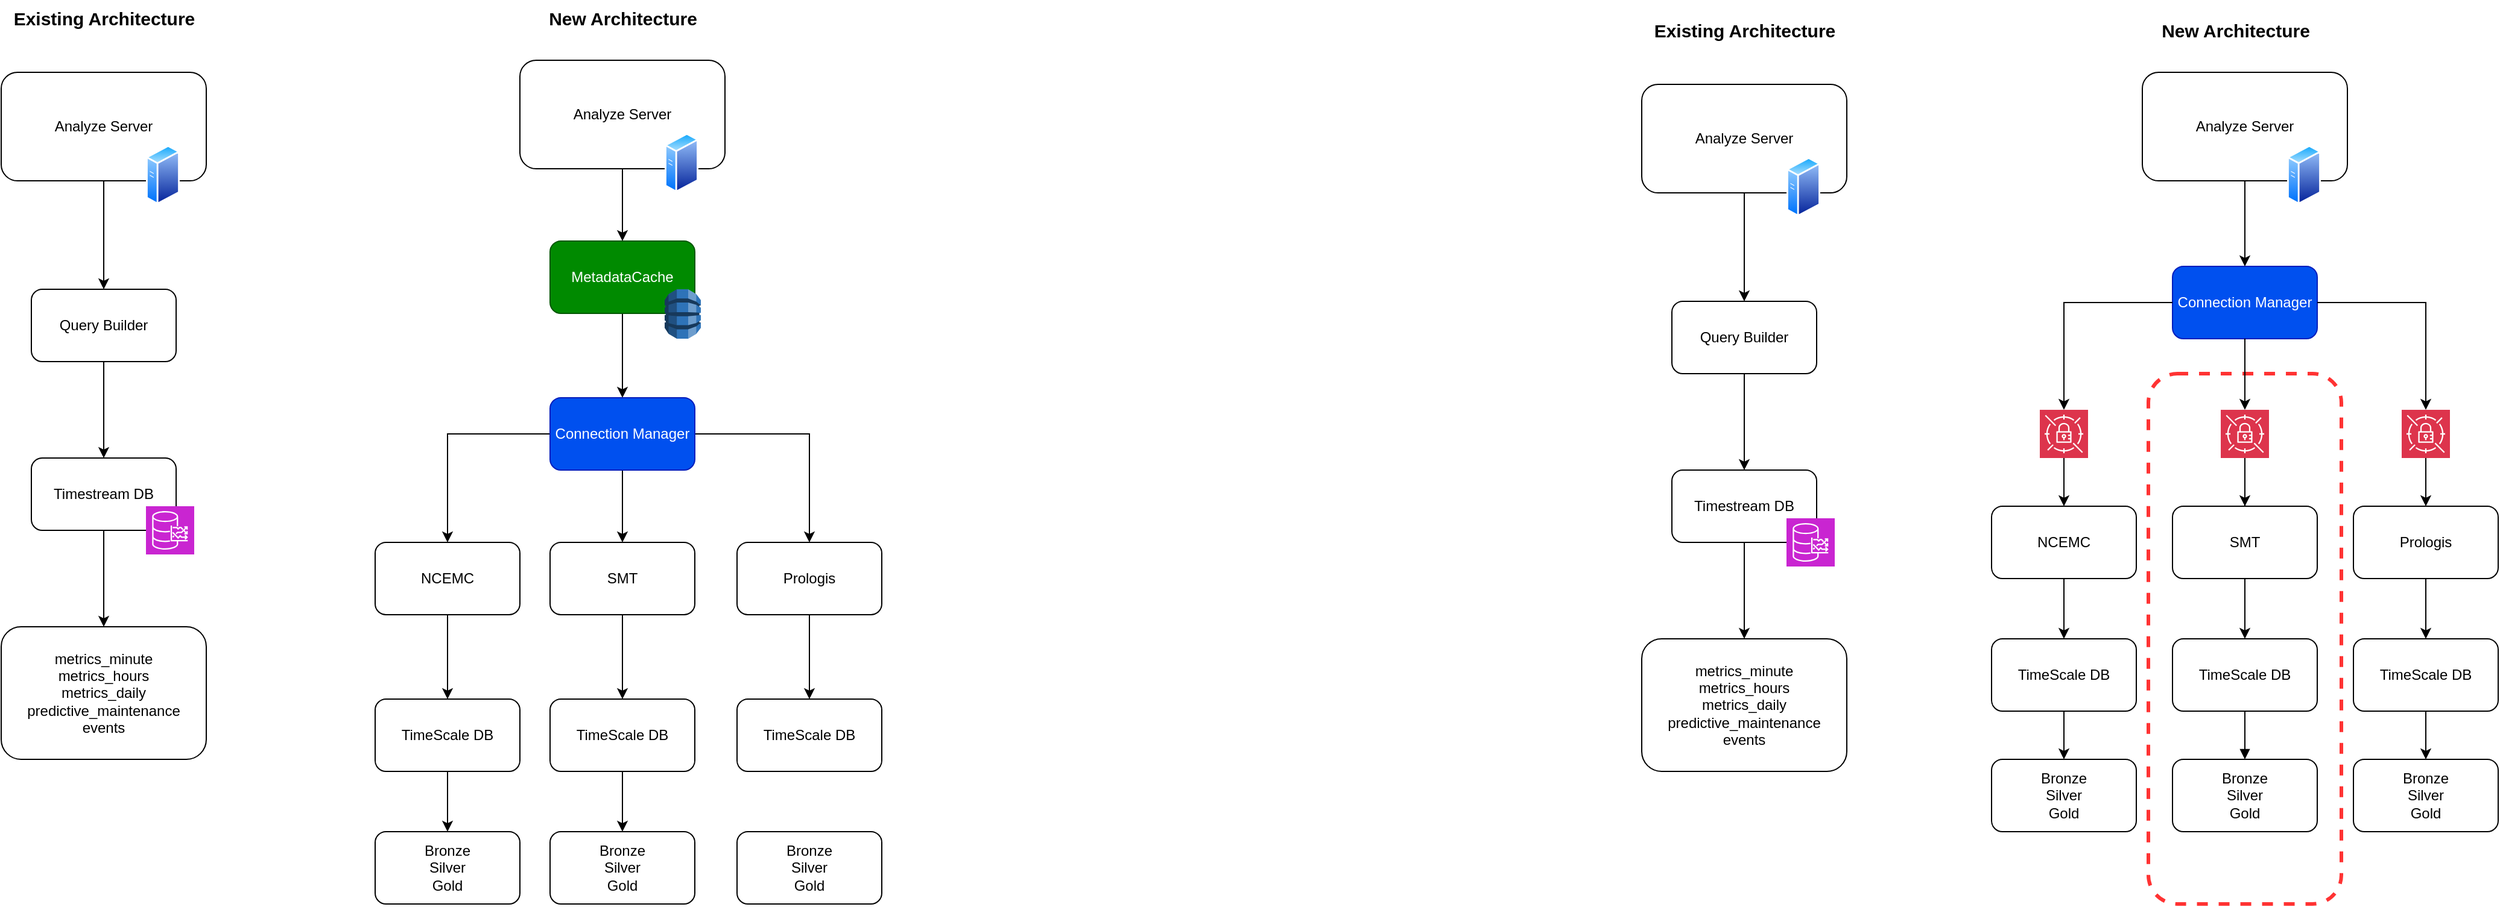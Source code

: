 <mxfile version="28.2.7">
  <diagram name="Page-1" id="WrCyCwR-pwRqmcC4VDPA">
    <mxGraphModel dx="1426" dy="980" grid="1" gridSize="10" guides="1" tooltips="1" connect="1" arrows="1" fold="1" page="1" pageScale="1" pageWidth="850" pageHeight="1100" math="0" shadow="0">
      <root>
        <mxCell id="0" />
        <mxCell id="1" parent="0" />
        <mxCell id="qcs8tJE03QUGFS-U6SH_-119" value="" style="rounded=1;whiteSpace=wrap;html=1;strokeColor=#FF3333;dashed=1;strokeWidth=3;" vertex="1" parent="1">
          <mxGeometry x="1930" y="420" width="160" height="440" as="geometry" />
        </mxCell>
        <mxCell id="qcs8tJE03QUGFS-U6SH_-4" value="" style="group" vertex="1" connectable="0" parent="1">
          <mxGeometry x="150" y="170" width="170" height="110" as="geometry" />
        </mxCell>
        <mxCell id="qcs8tJE03QUGFS-U6SH_-1" value="Analyze Server" style="rounded=1;whiteSpace=wrap;html=1;" vertex="1" parent="qcs8tJE03QUGFS-U6SH_-4">
          <mxGeometry width="170" height="90" as="geometry" />
        </mxCell>
        <mxCell id="qcs8tJE03QUGFS-U6SH_-3" value="" style="image;aspect=fixed;perimeter=ellipsePerimeter;html=1;align=center;shadow=0;dashed=0;spacingTop=3;image=img/lib/active_directory/generic_server.svg;" vertex="1" parent="qcs8tJE03QUGFS-U6SH_-4">
          <mxGeometry x="120" y="60" width="28.0" height="50" as="geometry" />
        </mxCell>
        <mxCell id="qcs8tJE03QUGFS-U6SH_-8" value="" style="edgeStyle=orthogonalEdgeStyle;rounded=0;orthogonalLoop=1;jettySize=auto;html=1;" edge="1" parent="1" source="qcs8tJE03QUGFS-U6SH_-5" target="qcs8tJE03QUGFS-U6SH_-7">
          <mxGeometry relative="1" as="geometry" />
        </mxCell>
        <mxCell id="qcs8tJE03QUGFS-U6SH_-5" value="Query Builder" style="whiteSpace=wrap;html=1;rounded=1;" vertex="1" parent="1">
          <mxGeometry x="175" y="350" width="120" height="60" as="geometry" />
        </mxCell>
        <mxCell id="qcs8tJE03QUGFS-U6SH_-6" value="" style="edgeStyle=orthogonalEdgeStyle;rounded=0;orthogonalLoop=1;jettySize=auto;html=1;" edge="1" parent="1" source="qcs8tJE03QUGFS-U6SH_-1" target="qcs8tJE03QUGFS-U6SH_-5">
          <mxGeometry relative="1" as="geometry" />
        </mxCell>
        <mxCell id="qcs8tJE03QUGFS-U6SH_-38" value="" style="edgeStyle=orthogonalEdgeStyle;rounded=0;orthogonalLoop=1;jettySize=auto;html=1;" edge="1" parent="1" source="qcs8tJE03QUGFS-U6SH_-7" target="qcs8tJE03QUGFS-U6SH_-37">
          <mxGeometry relative="1" as="geometry" />
        </mxCell>
        <mxCell id="qcs8tJE03QUGFS-U6SH_-7" value="Timestream DB" style="whiteSpace=wrap;html=1;rounded=1;" vertex="1" parent="1">
          <mxGeometry x="175" y="490" width="120" height="60" as="geometry" />
        </mxCell>
        <mxCell id="qcs8tJE03QUGFS-U6SH_-9" value="" style="sketch=0;points=[[0,0,0],[0.25,0,0],[0.5,0,0],[0.75,0,0],[1,0,0],[0,1,0],[0.25,1,0],[0.5,1,0],[0.75,1,0],[1,1,0],[0,0.25,0],[0,0.5,0],[0,0.75,0],[1,0.25,0],[1,0.5,0],[1,0.75,0]];outlineConnect=0;fontColor=#232F3E;fillColor=#C925D1;strokeColor=#ffffff;dashed=0;verticalLabelPosition=bottom;verticalAlign=top;align=center;html=1;fontSize=12;fontStyle=0;aspect=fixed;shape=mxgraph.aws4.resourceIcon;resIcon=mxgraph.aws4.timestream;" vertex="1" parent="1">
          <mxGeometry x="270" y="530" width="40" height="40" as="geometry" />
        </mxCell>
        <mxCell id="qcs8tJE03QUGFS-U6SH_-12" value="&lt;b&gt;&lt;font style=&quot;font-size: 15px;&quot;&gt;Existing Architecture&lt;/font&gt;&lt;/b&gt;" style="text;html=1;whiteSpace=wrap;strokeColor=none;fillColor=none;align=center;verticalAlign=middle;rounded=0;" vertex="1" parent="1">
          <mxGeometry x="157.5" y="110" width="155" height="30" as="geometry" />
        </mxCell>
        <mxCell id="qcs8tJE03QUGFS-U6SH_-14" value="" style="group" vertex="1" connectable="0" parent="1">
          <mxGeometry x="580" y="160" width="170" height="110" as="geometry" />
        </mxCell>
        <mxCell id="qcs8tJE03QUGFS-U6SH_-15" value="Analyze Server" style="rounded=1;whiteSpace=wrap;html=1;" vertex="1" parent="qcs8tJE03QUGFS-U6SH_-14">
          <mxGeometry width="170" height="90" as="geometry" />
        </mxCell>
        <mxCell id="qcs8tJE03QUGFS-U6SH_-16" value="" style="image;aspect=fixed;perimeter=ellipsePerimeter;html=1;align=center;shadow=0;dashed=0;spacingTop=3;image=img/lib/active_directory/generic_server.svg;" vertex="1" parent="qcs8tJE03QUGFS-U6SH_-14">
          <mxGeometry x="120" y="60" width="28.0" height="50" as="geometry" />
        </mxCell>
        <mxCell id="qcs8tJE03QUGFS-U6SH_-22" value="" style="edgeStyle=orthogonalEdgeStyle;rounded=0;orthogonalLoop=1;jettySize=auto;html=1;" edge="1" parent="1" source="qcs8tJE03QUGFS-U6SH_-19" target="qcs8tJE03QUGFS-U6SH_-21">
          <mxGeometry relative="1" as="geometry" />
        </mxCell>
        <mxCell id="qcs8tJE03QUGFS-U6SH_-19" value="MetadataCache" style="whiteSpace=wrap;html=1;rounded=1;fillColor=#008a00;fontColor=#ffffff;strokeColor=#005700;" vertex="1" parent="1">
          <mxGeometry x="605" y="310" width="120" height="60" as="geometry" />
        </mxCell>
        <mxCell id="qcs8tJE03QUGFS-U6SH_-20" value="" style="edgeStyle=orthogonalEdgeStyle;rounded=0;orthogonalLoop=1;jettySize=auto;html=1;" edge="1" parent="1" source="qcs8tJE03QUGFS-U6SH_-15" target="qcs8tJE03QUGFS-U6SH_-19">
          <mxGeometry relative="1" as="geometry" />
        </mxCell>
        <mxCell id="qcs8tJE03QUGFS-U6SH_-24" value="" style="edgeStyle=orthogonalEdgeStyle;rounded=0;orthogonalLoop=1;jettySize=auto;html=1;" edge="1" parent="1" source="qcs8tJE03QUGFS-U6SH_-21" target="qcs8tJE03QUGFS-U6SH_-23">
          <mxGeometry relative="1" as="geometry" />
        </mxCell>
        <mxCell id="qcs8tJE03QUGFS-U6SH_-26" value="" style="edgeStyle=orthogonalEdgeStyle;rounded=0;orthogonalLoop=1;jettySize=auto;html=1;" edge="1" parent="1" source="qcs8tJE03QUGFS-U6SH_-21" target="qcs8tJE03QUGFS-U6SH_-25">
          <mxGeometry relative="1" as="geometry" />
        </mxCell>
        <mxCell id="qcs8tJE03QUGFS-U6SH_-28" value="" style="edgeStyle=orthogonalEdgeStyle;rounded=0;orthogonalLoop=1;jettySize=auto;html=1;" edge="1" parent="1" source="qcs8tJE03QUGFS-U6SH_-21" target="qcs8tJE03QUGFS-U6SH_-27">
          <mxGeometry relative="1" as="geometry" />
        </mxCell>
        <mxCell id="qcs8tJE03QUGFS-U6SH_-21" value="Connection Manager" style="whiteSpace=wrap;html=1;rounded=1;fillColor=#0050ef;fontColor=#ffffff;strokeColor=#001DBC;" vertex="1" parent="1">
          <mxGeometry x="605" y="440" width="120" height="60" as="geometry" />
        </mxCell>
        <mxCell id="qcs8tJE03QUGFS-U6SH_-30" value="" style="edgeStyle=orthogonalEdgeStyle;rounded=0;orthogonalLoop=1;jettySize=auto;html=1;" edge="1" parent="1" source="qcs8tJE03QUGFS-U6SH_-23" target="qcs8tJE03QUGFS-U6SH_-29">
          <mxGeometry relative="1" as="geometry" />
        </mxCell>
        <mxCell id="qcs8tJE03QUGFS-U6SH_-23" value="SMT" style="whiteSpace=wrap;html=1;rounded=1;" vertex="1" parent="1">
          <mxGeometry x="605" y="560" width="120" height="60" as="geometry" />
        </mxCell>
        <mxCell id="qcs8tJE03QUGFS-U6SH_-32" value="" style="edgeStyle=orthogonalEdgeStyle;rounded=0;orthogonalLoop=1;jettySize=auto;html=1;" edge="1" parent="1" source="qcs8tJE03QUGFS-U6SH_-25" target="qcs8tJE03QUGFS-U6SH_-31">
          <mxGeometry relative="1" as="geometry" />
        </mxCell>
        <mxCell id="qcs8tJE03QUGFS-U6SH_-25" value="NCEMC" style="whiteSpace=wrap;html=1;rounded=1;" vertex="1" parent="1">
          <mxGeometry x="460" y="560" width="120" height="60" as="geometry" />
        </mxCell>
        <mxCell id="qcs8tJE03QUGFS-U6SH_-34" value="" style="edgeStyle=orthogonalEdgeStyle;rounded=0;orthogonalLoop=1;jettySize=auto;html=1;" edge="1" parent="1" source="qcs8tJE03QUGFS-U6SH_-27" target="qcs8tJE03QUGFS-U6SH_-33">
          <mxGeometry relative="1" as="geometry" />
        </mxCell>
        <mxCell id="qcs8tJE03QUGFS-U6SH_-27" value="Prologis" style="whiteSpace=wrap;html=1;rounded=1;" vertex="1" parent="1">
          <mxGeometry x="760" y="560" width="120" height="60" as="geometry" />
        </mxCell>
        <mxCell id="qcs8tJE03QUGFS-U6SH_-45" value="" style="edgeStyle=orthogonalEdgeStyle;rounded=0;orthogonalLoop=1;jettySize=auto;html=1;" edge="1" parent="1" source="qcs8tJE03QUGFS-U6SH_-29" target="qcs8tJE03QUGFS-U6SH_-43">
          <mxGeometry relative="1" as="geometry" />
        </mxCell>
        <mxCell id="qcs8tJE03QUGFS-U6SH_-29" value="TimeScale DB" style="whiteSpace=wrap;html=1;rounded=1;" vertex="1" parent="1">
          <mxGeometry x="605" y="690" width="120" height="60" as="geometry" />
        </mxCell>
        <mxCell id="qcs8tJE03QUGFS-U6SH_-42" value="" style="edgeStyle=orthogonalEdgeStyle;rounded=0;orthogonalLoop=1;jettySize=auto;html=1;" edge="1" parent="1" source="qcs8tJE03QUGFS-U6SH_-31" target="qcs8tJE03QUGFS-U6SH_-41">
          <mxGeometry relative="1" as="geometry" />
        </mxCell>
        <mxCell id="qcs8tJE03QUGFS-U6SH_-31" value="TimeScale DB" style="whiteSpace=wrap;html=1;rounded=1;" vertex="1" parent="1">
          <mxGeometry x="460" y="690" width="120" height="60" as="geometry" />
        </mxCell>
        <mxCell id="qcs8tJE03QUGFS-U6SH_-33" value="TimeScale DB" style="whiteSpace=wrap;html=1;rounded=1;" vertex="1" parent="1">
          <mxGeometry x="760" y="690" width="120" height="60" as="geometry" />
        </mxCell>
        <mxCell id="qcs8tJE03QUGFS-U6SH_-35" value="" style="outlineConnect=0;dashed=0;verticalLabelPosition=bottom;verticalAlign=top;align=center;html=1;shape=mxgraph.aws3.dynamo_db;fillColor=#2E73B8;gradientColor=none;" vertex="1" parent="1">
          <mxGeometry x="700" y="350" width="30" height="41" as="geometry" />
        </mxCell>
        <mxCell id="qcs8tJE03QUGFS-U6SH_-36" value="&lt;b&gt;&lt;font style=&quot;font-size: 15px;&quot;&gt;New Architecture&lt;/font&gt;&lt;/b&gt;" style="text;html=1;whiteSpace=wrap;strokeColor=none;fillColor=none;align=center;verticalAlign=middle;rounded=0;" vertex="1" parent="1">
          <mxGeometry x="587.5" y="110" width="155" height="30" as="geometry" />
        </mxCell>
        <mxCell id="qcs8tJE03QUGFS-U6SH_-37" value="metrics_minute&lt;div&gt;&lt;span style=&quot;background-color: transparent; color: light-dark(rgb(0, 0, 0), rgb(255, 255, 255));&quot;&gt;metrics_hours&lt;/span&gt;&lt;div&gt;metrics_daily&lt;/div&gt;&lt;div&gt;predictive_maintenance&lt;/div&gt;&lt;div&gt;events&lt;/div&gt;&lt;/div&gt;" style="whiteSpace=wrap;html=1;rounded=1;" vertex="1" parent="1">
          <mxGeometry x="150" y="630" width="170" height="110" as="geometry" />
        </mxCell>
        <mxCell id="qcs8tJE03QUGFS-U6SH_-41" value="Bronze&lt;div&gt;Silver&lt;/div&gt;&lt;div&gt;Gold&lt;/div&gt;" style="whiteSpace=wrap;html=1;rounded=1;" vertex="1" parent="1">
          <mxGeometry x="460" y="800" width="120" height="60" as="geometry" />
        </mxCell>
        <mxCell id="qcs8tJE03QUGFS-U6SH_-43" value="Bronze&lt;div&gt;Silver&lt;/div&gt;&lt;div&gt;Gold&lt;/div&gt;" style="whiteSpace=wrap;html=1;rounded=1;" vertex="1" parent="1">
          <mxGeometry x="605" y="800" width="120" height="60" as="geometry" />
        </mxCell>
        <mxCell id="qcs8tJE03QUGFS-U6SH_-44" value="Bronze&lt;div&gt;Silver&lt;/div&gt;&lt;div&gt;Gold&lt;/div&gt;" style="whiteSpace=wrap;html=1;rounded=1;" vertex="1" parent="1">
          <mxGeometry x="760" y="800" width="120" height="60" as="geometry" />
        </mxCell>
        <mxCell id="qcs8tJE03QUGFS-U6SH_-84" value="" style="group" vertex="1" connectable="0" parent="1">
          <mxGeometry x="1925" y="170" width="170" height="110" as="geometry" />
        </mxCell>
        <mxCell id="qcs8tJE03QUGFS-U6SH_-85" value="Analyze Server" style="rounded=1;whiteSpace=wrap;html=1;" vertex="1" parent="qcs8tJE03QUGFS-U6SH_-84">
          <mxGeometry width="170" height="90" as="geometry" />
        </mxCell>
        <mxCell id="qcs8tJE03QUGFS-U6SH_-86" value="" style="image;aspect=fixed;perimeter=ellipsePerimeter;html=1;align=center;shadow=0;dashed=0;spacingTop=3;image=img/lib/active_directory/generic_server.svg;" vertex="1" parent="qcs8tJE03QUGFS-U6SH_-84">
          <mxGeometry x="120" y="60" width="28.0" height="50" as="geometry" />
        </mxCell>
        <mxCell id="qcs8tJE03QUGFS-U6SH_-88" value="" style="edgeStyle=orthogonalEdgeStyle;rounded=0;orthogonalLoop=1;jettySize=auto;html=1;" edge="1" parent="1" source="qcs8tJE03QUGFS-U6SH_-110" target="qcs8tJE03QUGFS-U6SH_-93">
          <mxGeometry relative="1" as="geometry" />
        </mxCell>
        <mxCell id="qcs8tJE03QUGFS-U6SH_-89" value="" style="edgeStyle=orthogonalEdgeStyle;rounded=0;orthogonalLoop=1;jettySize=auto;html=1;" edge="1" parent="1" source="qcs8tJE03QUGFS-U6SH_-108" target="qcs8tJE03QUGFS-U6SH_-95">
          <mxGeometry relative="1" as="geometry" />
        </mxCell>
        <mxCell id="qcs8tJE03QUGFS-U6SH_-90" value="" style="edgeStyle=orthogonalEdgeStyle;rounded=0;orthogonalLoop=1;jettySize=auto;html=1;" edge="1" parent="1" source="qcs8tJE03QUGFS-U6SH_-112" target="qcs8tJE03QUGFS-U6SH_-97">
          <mxGeometry relative="1" as="geometry" />
        </mxCell>
        <mxCell id="qcs8tJE03QUGFS-U6SH_-91" value="Connection Manager" style="whiteSpace=wrap;html=1;rounded=1;fillColor=#0050ef;fontColor=#ffffff;strokeColor=#001DBC;" vertex="1" parent="1">
          <mxGeometry x="1950" y="331" width="120" height="60" as="geometry" />
        </mxCell>
        <mxCell id="qcs8tJE03QUGFS-U6SH_-92" value="" style="edgeStyle=orthogonalEdgeStyle;rounded=0;orthogonalLoop=1;jettySize=auto;html=1;" edge="1" parent="1" source="qcs8tJE03QUGFS-U6SH_-93" target="qcs8tJE03QUGFS-U6SH_-99">
          <mxGeometry relative="1" as="geometry" />
        </mxCell>
        <mxCell id="qcs8tJE03QUGFS-U6SH_-118" value="" style="edgeStyle=orthogonalEdgeStyle;rounded=0;orthogonalLoop=1;jettySize=auto;html=1;shape=wire;dashed=1;startArrow=none;startFill=0;endArrow=none;endFill=0;" edge="1" parent="1" source="qcs8tJE03QUGFS-U6SH_-93" target="qcs8tJE03QUGFS-U6SH_-110">
          <mxGeometry relative="1" as="geometry" />
        </mxCell>
        <mxCell id="qcs8tJE03QUGFS-U6SH_-93" value="SMT" style="whiteSpace=wrap;html=1;rounded=1;" vertex="1" parent="1">
          <mxGeometry x="1950" y="530" width="120" height="60" as="geometry" />
        </mxCell>
        <mxCell id="qcs8tJE03QUGFS-U6SH_-94" value="" style="edgeStyle=orthogonalEdgeStyle;rounded=0;orthogonalLoop=1;jettySize=auto;html=1;" edge="1" parent="1" source="qcs8tJE03QUGFS-U6SH_-95" target="qcs8tJE03QUGFS-U6SH_-101">
          <mxGeometry relative="1" as="geometry" />
        </mxCell>
        <mxCell id="qcs8tJE03QUGFS-U6SH_-95" value="NCEMC" style="whiteSpace=wrap;html=1;rounded=1;" vertex="1" parent="1">
          <mxGeometry x="1800" y="530" width="120" height="60" as="geometry" />
        </mxCell>
        <mxCell id="qcs8tJE03QUGFS-U6SH_-96" value="" style="edgeStyle=orthogonalEdgeStyle;rounded=0;orthogonalLoop=1;jettySize=auto;html=1;" edge="1" parent="1" source="qcs8tJE03QUGFS-U6SH_-97" target="qcs8tJE03QUGFS-U6SH_-103">
          <mxGeometry relative="1" as="geometry" />
        </mxCell>
        <mxCell id="qcs8tJE03QUGFS-U6SH_-97" value="Prologis" style="whiteSpace=wrap;html=1;rounded=1;" vertex="1" parent="1">
          <mxGeometry x="2100" y="530" width="120" height="60" as="geometry" />
        </mxCell>
        <mxCell id="qcs8tJE03QUGFS-U6SH_-99" value="TimeScale DB" style="whiteSpace=wrap;html=1;rounded=1;" vertex="1" parent="1">
          <mxGeometry x="1950" y="640" width="120" height="60" as="geometry" />
        </mxCell>
        <mxCell id="qcs8tJE03QUGFS-U6SH_-100" value="" style="edgeStyle=orthogonalEdgeStyle;rounded=0;orthogonalLoop=1;jettySize=auto;html=1;" edge="1" parent="1" source="qcs8tJE03QUGFS-U6SH_-101" target="qcs8tJE03QUGFS-U6SH_-104">
          <mxGeometry relative="1" as="geometry" />
        </mxCell>
        <mxCell id="qcs8tJE03QUGFS-U6SH_-101" value="TimeScale DB" style="whiteSpace=wrap;html=1;rounded=1;" vertex="1" parent="1">
          <mxGeometry x="1800" y="640" width="120" height="60" as="geometry" />
        </mxCell>
        <mxCell id="qcs8tJE03QUGFS-U6SH_-102" value="" style="edgeStyle=orthogonalEdgeStyle;rounded=0;orthogonalLoop=1;jettySize=auto;html=1;" edge="1" parent="1" source="qcs8tJE03QUGFS-U6SH_-103" target="qcs8tJE03QUGFS-U6SH_-106">
          <mxGeometry relative="1" as="geometry" />
        </mxCell>
        <mxCell id="qcs8tJE03QUGFS-U6SH_-103" value="TimeScale DB" style="whiteSpace=wrap;html=1;rounded=1;" vertex="1" parent="1">
          <mxGeometry x="2100" y="640" width="120" height="60" as="geometry" />
        </mxCell>
        <mxCell id="qcs8tJE03QUGFS-U6SH_-104" value="Bronze&lt;div&gt;Silver&lt;/div&gt;&lt;div&gt;Gold&lt;/div&gt;" style="whiteSpace=wrap;html=1;rounded=1;" vertex="1" parent="1">
          <mxGeometry x="1800" y="740" width="120" height="60" as="geometry" />
        </mxCell>
        <mxCell id="qcs8tJE03QUGFS-U6SH_-121" value="" style="edgeStyle=orthogonalEdgeStyle;rounded=0;orthogonalLoop=1;jettySize=auto;html=1;endArrow=none;endFill=0;startArrow=block;startFill=1;" edge="1" parent="1" source="qcs8tJE03QUGFS-U6SH_-105" target="qcs8tJE03QUGFS-U6SH_-99">
          <mxGeometry relative="1" as="geometry" />
        </mxCell>
        <mxCell id="qcs8tJE03QUGFS-U6SH_-105" value="Bronze&lt;div&gt;Silver&lt;/div&gt;&lt;div&gt;Gold&lt;/div&gt;" style="whiteSpace=wrap;html=1;rounded=1;" vertex="1" parent="1">
          <mxGeometry x="1950" y="740" width="120" height="60" as="geometry" />
        </mxCell>
        <mxCell id="qcs8tJE03QUGFS-U6SH_-106" value="Bronze&lt;div&gt;Silver&lt;/div&gt;&lt;div&gt;Gold&lt;/div&gt;" style="whiteSpace=wrap;html=1;rounded=1;" vertex="1" parent="1">
          <mxGeometry x="2100" y="740" width="120" height="60" as="geometry" />
        </mxCell>
        <mxCell id="qcs8tJE03QUGFS-U6SH_-107" value="" style="edgeStyle=orthogonalEdgeStyle;rounded=0;orthogonalLoop=1;jettySize=auto;html=1;" edge="1" parent="1" source="qcs8tJE03QUGFS-U6SH_-91" target="qcs8tJE03QUGFS-U6SH_-108">
          <mxGeometry relative="1" as="geometry">
            <mxPoint x="1945" y="410" as="sourcePoint" />
            <mxPoint x="1860" y="530" as="targetPoint" />
          </mxGeometry>
        </mxCell>
        <mxCell id="qcs8tJE03QUGFS-U6SH_-108" value="" style="sketch=0;points=[[0,0,0],[0.25,0,0],[0.5,0,0],[0.75,0,0],[1,0,0],[0,1,0],[0.25,1,0],[0.5,1,0],[0.75,1,0],[1,1,0],[0,0.25,0],[0,0.5,0],[0,0.75,0],[1,0.25,0],[1,0.5,0],[1,0.75,0]];outlineConnect=0;fontColor=#232F3E;fillColor=#DD344C;strokeColor=#ffffff;dashed=0;verticalLabelPosition=bottom;verticalAlign=top;align=center;html=1;fontSize=12;fontStyle=0;aspect=fixed;shape=mxgraph.aws4.resourceIcon;resIcon=mxgraph.aws4.secrets_manager;" vertex="1" parent="1">
          <mxGeometry x="1840" y="450" width="40" height="40" as="geometry" />
        </mxCell>
        <mxCell id="qcs8tJE03QUGFS-U6SH_-109" value="" style="edgeStyle=orthogonalEdgeStyle;rounded=0;orthogonalLoop=1;jettySize=auto;html=1;" edge="1" parent="1" source="qcs8tJE03QUGFS-U6SH_-91" target="qcs8tJE03QUGFS-U6SH_-110">
          <mxGeometry relative="1" as="geometry">
            <mxPoint x="2005" y="440" as="sourcePoint" />
            <mxPoint x="2005" y="530" as="targetPoint" />
          </mxGeometry>
        </mxCell>
        <mxCell id="qcs8tJE03QUGFS-U6SH_-110" value="" style="sketch=0;points=[[0,0,0],[0.25,0,0],[0.5,0,0],[0.75,0,0],[1,0,0],[0,1,0],[0.25,1,0],[0.5,1,0],[0.75,1,0],[1,1,0],[0,0.25,0],[0,0.5,0],[0,0.75,0],[1,0.25,0],[1,0.5,0],[1,0.75,0]];outlineConnect=0;fontColor=#232F3E;fillColor=#DD344C;strokeColor=#ffffff;dashed=0;verticalLabelPosition=bottom;verticalAlign=top;align=center;html=1;fontSize=12;fontStyle=0;aspect=fixed;shape=mxgraph.aws4.resourceIcon;resIcon=mxgraph.aws4.secrets_manager;" vertex="1" parent="1">
          <mxGeometry x="1990" y="450" width="40" height="40" as="geometry" />
        </mxCell>
        <mxCell id="qcs8tJE03QUGFS-U6SH_-111" value="" style="edgeStyle=orthogonalEdgeStyle;rounded=0;orthogonalLoop=1;jettySize=auto;html=1;" edge="1" parent="1" source="qcs8tJE03QUGFS-U6SH_-91" target="qcs8tJE03QUGFS-U6SH_-112">
          <mxGeometry relative="1" as="geometry">
            <mxPoint x="2065" y="410" as="sourcePoint" />
            <mxPoint x="2160" y="530" as="targetPoint" />
          </mxGeometry>
        </mxCell>
        <mxCell id="qcs8tJE03QUGFS-U6SH_-112" value="" style="sketch=0;points=[[0,0,0],[0.25,0,0],[0.5,0,0],[0.75,0,0],[1,0,0],[0,1,0],[0.25,1,0],[0.5,1,0],[0.75,1,0],[1,1,0],[0,0.25,0],[0,0.5,0],[0,0.75,0],[1,0.25,0],[1,0.5,0],[1,0.75,0]];outlineConnect=0;fontColor=#232F3E;fillColor=#DD344C;strokeColor=#ffffff;dashed=0;verticalLabelPosition=bottom;verticalAlign=top;align=center;html=1;fontSize=12;fontStyle=0;aspect=fixed;shape=mxgraph.aws4.resourceIcon;resIcon=mxgraph.aws4.secrets_manager;" vertex="1" parent="1">
          <mxGeometry x="2140" y="450" width="40" height="40" as="geometry" />
        </mxCell>
        <mxCell id="qcs8tJE03QUGFS-U6SH_-114" value="" style="edgeStyle=orthogonalEdgeStyle;rounded=0;orthogonalLoop=1;jettySize=auto;html=1;exitX=0.5;exitY=1;exitDx=0;exitDy=0;entryX=0.5;entryY=0;entryDx=0;entryDy=0;" edge="1" parent="1" source="qcs8tJE03QUGFS-U6SH_-85" target="qcs8tJE03QUGFS-U6SH_-91">
          <mxGeometry relative="1" as="geometry">
            <mxPoint x="2005" y="260" as="sourcePoint" />
            <mxPoint x="2005.059" y="300" as="targetPoint" />
          </mxGeometry>
        </mxCell>
        <mxCell id="qcs8tJE03QUGFS-U6SH_-122" value="&lt;b&gt;&lt;font style=&quot;font-size: 15px;&quot;&gt;New Architecture&lt;/font&gt;&lt;/b&gt;" style="text;html=1;whiteSpace=wrap;strokeColor=none;fillColor=none;align=center;verticalAlign=middle;rounded=0;" vertex="1" parent="1">
          <mxGeometry x="1925" y="120" width="155" height="30" as="geometry" />
        </mxCell>
        <mxCell id="qcs8tJE03QUGFS-U6SH_-134" value="" style="group" vertex="1" connectable="0" parent="1">
          <mxGeometry x="1510" y="180" width="170" height="110" as="geometry" />
        </mxCell>
        <mxCell id="qcs8tJE03QUGFS-U6SH_-135" value="Analyze Server" style="rounded=1;whiteSpace=wrap;html=1;" vertex="1" parent="qcs8tJE03QUGFS-U6SH_-134">
          <mxGeometry width="170" height="90" as="geometry" />
        </mxCell>
        <mxCell id="qcs8tJE03QUGFS-U6SH_-136" value="" style="image;aspect=fixed;perimeter=ellipsePerimeter;html=1;align=center;shadow=0;dashed=0;spacingTop=3;image=img/lib/active_directory/generic_server.svg;" vertex="1" parent="qcs8tJE03QUGFS-U6SH_-134">
          <mxGeometry x="120" y="60" width="28.0" height="50" as="geometry" />
        </mxCell>
        <mxCell id="qcs8tJE03QUGFS-U6SH_-137" value="" style="edgeStyle=orthogonalEdgeStyle;rounded=0;orthogonalLoop=1;jettySize=auto;html=1;" edge="1" source="qcs8tJE03QUGFS-U6SH_-138" target="qcs8tJE03QUGFS-U6SH_-141" parent="1">
          <mxGeometry relative="1" as="geometry" />
        </mxCell>
        <mxCell id="qcs8tJE03QUGFS-U6SH_-138" value="Query Builder" style="whiteSpace=wrap;html=1;rounded=1;" vertex="1" parent="1">
          <mxGeometry x="1535" y="360" width="120" height="60" as="geometry" />
        </mxCell>
        <mxCell id="qcs8tJE03QUGFS-U6SH_-139" value="" style="edgeStyle=orthogonalEdgeStyle;rounded=0;orthogonalLoop=1;jettySize=auto;html=1;" edge="1" source="qcs8tJE03QUGFS-U6SH_-135" target="qcs8tJE03QUGFS-U6SH_-138" parent="1">
          <mxGeometry relative="1" as="geometry" />
        </mxCell>
        <mxCell id="qcs8tJE03QUGFS-U6SH_-140" value="" style="edgeStyle=orthogonalEdgeStyle;rounded=0;orthogonalLoop=1;jettySize=auto;html=1;" edge="1" source="qcs8tJE03QUGFS-U6SH_-141" target="qcs8tJE03QUGFS-U6SH_-144" parent="1">
          <mxGeometry relative="1" as="geometry" />
        </mxCell>
        <mxCell id="qcs8tJE03QUGFS-U6SH_-141" value="Timestream DB" style="whiteSpace=wrap;html=1;rounded=1;" vertex="1" parent="1">
          <mxGeometry x="1535" y="500" width="120" height="60" as="geometry" />
        </mxCell>
        <mxCell id="qcs8tJE03QUGFS-U6SH_-142" value="" style="sketch=0;points=[[0,0,0],[0.25,0,0],[0.5,0,0],[0.75,0,0],[1,0,0],[0,1,0],[0.25,1,0],[0.5,1,0],[0.75,1,0],[1,1,0],[0,0.25,0],[0,0.5,0],[0,0.75,0],[1,0.25,0],[1,0.5,0],[1,0.75,0]];outlineConnect=0;fontColor=#232F3E;fillColor=#C925D1;strokeColor=#ffffff;dashed=0;verticalLabelPosition=bottom;verticalAlign=top;align=center;html=1;fontSize=12;fontStyle=0;aspect=fixed;shape=mxgraph.aws4.resourceIcon;resIcon=mxgraph.aws4.timestream;" vertex="1" parent="1">
          <mxGeometry x="1630" y="540" width="40" height="40" as="geometry" />
        </mxCell>
        <mxCell id="qcs8tJE03QUGFS-U6SH_-143" value="&lt;b&gt;&lt;font style=&quot;font-size: 15px;&quot;&gt;Existing Architecture&lt;/font&gt;&lt;/b&gt;" style="text;html=1;whiteSpace=wrap;strokeColor=none;fillColor=none;align=center;verticalAlign=middle;rounded=0;" vertex="1" parent="1">
          <mxGeometry x="1517.5" y="120" width="155" height="30" as="geometry" />
        </mxCell>
        <mxCell id="qcs8tJE03QUGFS-U6SH_-144" value="metrics_minute&lt;div&gt;&lt;span style=&quot;background-color: transparent; color: light-dark(rgb(0, 0, 0), rgb(255, 255, 255));&quot;&gt;metrics_hours&lt;/span&gt;&lt;div&gt;metrics_daily&lt;/div&gt;&lt;div&gt;predictive_maintenance&lt;/div&gt;&lt;div&gt;events&lt;/div&gt;&lt;/div&gt;" style="whiteSpace=wrap;html=1;rounded=1;" vertex="1" parent="1">
          <mxGeometry x="1510" y="640" width="170" height="110" as="geometry" />
        </mxCell>
      </root>
    </mxGraphModel>
  </diagram>
</mxfile>
